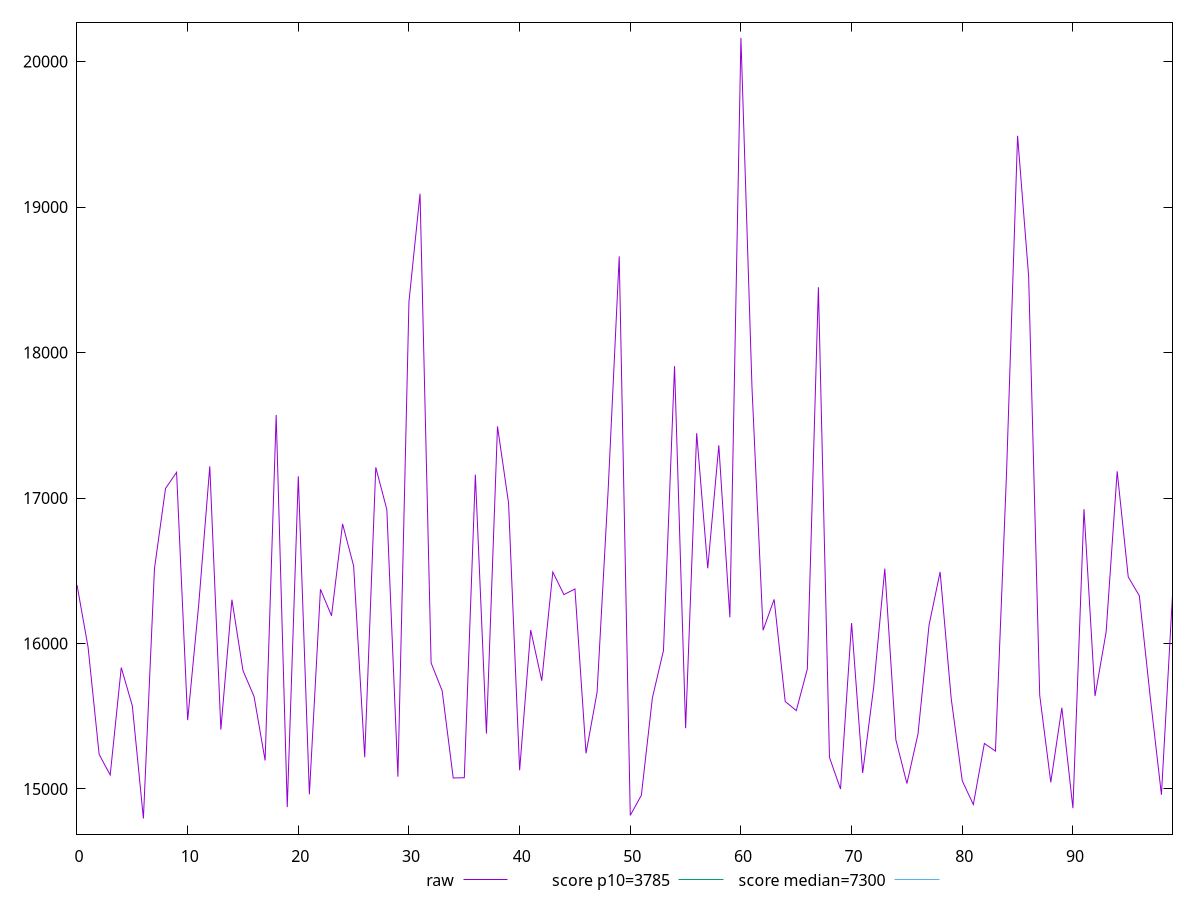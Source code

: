 reset

$raw <<EOF
0 16402.559
1 15974.675
2 15238.093
3 15095.954499999998
4 15834.361
5 15571.308
6 14796.853500000005
7 16514.271
8 17065.497000000003
9 17176.455500000004
10 15473.091
11 16267.070999999998
12 17217.650499999996
13 15408.008000000002
14 16301.070000000003
15 15813.439
16 15635.79
17 15195.857499999996
18 17570.945999999996
19 14874.982
20 17148.684500000003
21 14963.160000000002
22 16372.884999999995
23 16190.307
24 16821.936
25 16532.726500000004
26 15218.2345
27 17210.737
28 16920.834500000004
29 15084.248500000002
30 18350.730499999998
31 19091.5435
32 15866.622500000001
33 15674.3465
34 15075.444999999996
35 15077.256499999998
36 17160.215000000004
37 15380.545500000004
38 17492.385499999997
39 16965.391500000005
40 15128.281499999997
41 16092.267
42 15744.159500000002
43 16491.315000000002
44 16336.1175
45 16374.66
46 15244.956500000004
47 15664.6355
48 17054.721
49 18661.157499999998
50 14818.539
51 14956.367
52 15626.896
53 15951.301000000001
54 17906.5145
55 15417.625999999998
56 17445.394999999997
57 16516.684999999998
58 17361.880999999998
59 16179.6465
60 20162.571000000004
61 17756.902499999997
62 16091.275999999998
63 16303.1655
64 15601.474999999999
65 15538.514000000003
66 15824.431
67 18448.922
68 15216.752499999999
69 14999.777999999998
70 16140.603999999996
71 15109.939499999999
72 15702.386000000002
73 16514.724500000004
74 15338.2775
75 15037.2215
76 15377.673999999999
77 16126.872
78 16491.8485
79 15622.413500000002
80 15056.440500000004
81 14892.762499999997
82 15312.929
83 15260.193500000001
84 17167.673000000003
85 19489.794
86 18523.574
87 15644.197500000002
88 15045.807500000003
89 15558.194499999998
90 14867.8525
91 16923.481000000003
92 15639.464500000002
93 16077.272999999997
94 17183.286000000004
95 16457.504499999995
96 16328.336000000005
97 15623.9355
98 14960.276
99 16331.813500000006
EOF

set key outside below
set xrange [0:99]
set yrange [14689.539150000004:20269.885350000004]
set trange [14689.539150000004:20269.885350000004]
set terminal svg size 640, 500 enhanced background rgb 'white'
set output "report_00013_2021-02-09T12-04-24.940Z/interactive/samples/pages/raw/values.svg"

plot $raw title "raw" with line, \
     3785 title "score p10=3785", \
     7300 title "score median=7300"

reset
